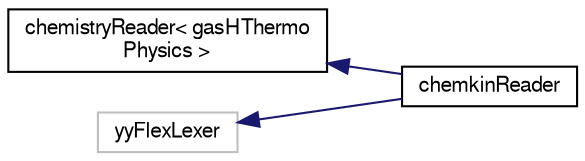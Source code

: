 digraph "Graphical Class Hierarchy"
{
  bgcolor="transparent";
  edge [fontname="FreeSans",fontsize="10",labelfontname="FreeSans",labelfontsize="10"];
  node [fontname="FreeSans",fontsize="10",shape=record];
  rankdir="LR";
  Node1 [label="chemistryReader\< gasHThermo\lPhysics \>",height=0.2,width=0.4,color="black",URL="$a00256.html"];
  Node1 -> Node2 [dir="back",color="midnightblue",fontsize="10",style="solid",fontname="FreeSans"];
  Node2 [label="chemkinReader",height=0.2,width=0.4,color="black",URL="$a00258.html",tooltip="Foam::chemkinReader. "];
  Node3 [label="yyFlexLexer",height=0.2,width=0.4,color="grey75"];
  Node3 -> Node2 [dir="back",color="midnightblue",fontsize="10",style="solid",fontname="FreeSans"];
}
